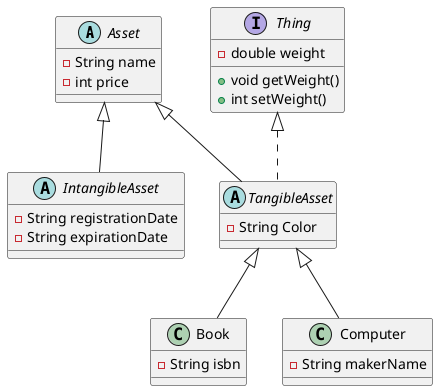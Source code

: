 @startuml
'https://plantuml.com/class-diagram

abstract class Asset {
    -String name
    -int price
}

interface Thing {
    -double weight
    +void getWeight()
    +int setWeight()
}

abstract class IntangibleAsset extends Asset {
    -String registrationDate
    -String expirationDate
}

abstract class TangibleAsset extends Asset implements Thing {
    -String Color
}

class Book extends TangibleAsset {
    -String isbn
}

class Computer extends TangibleAsset {
    -String makerName
}

@enduml
